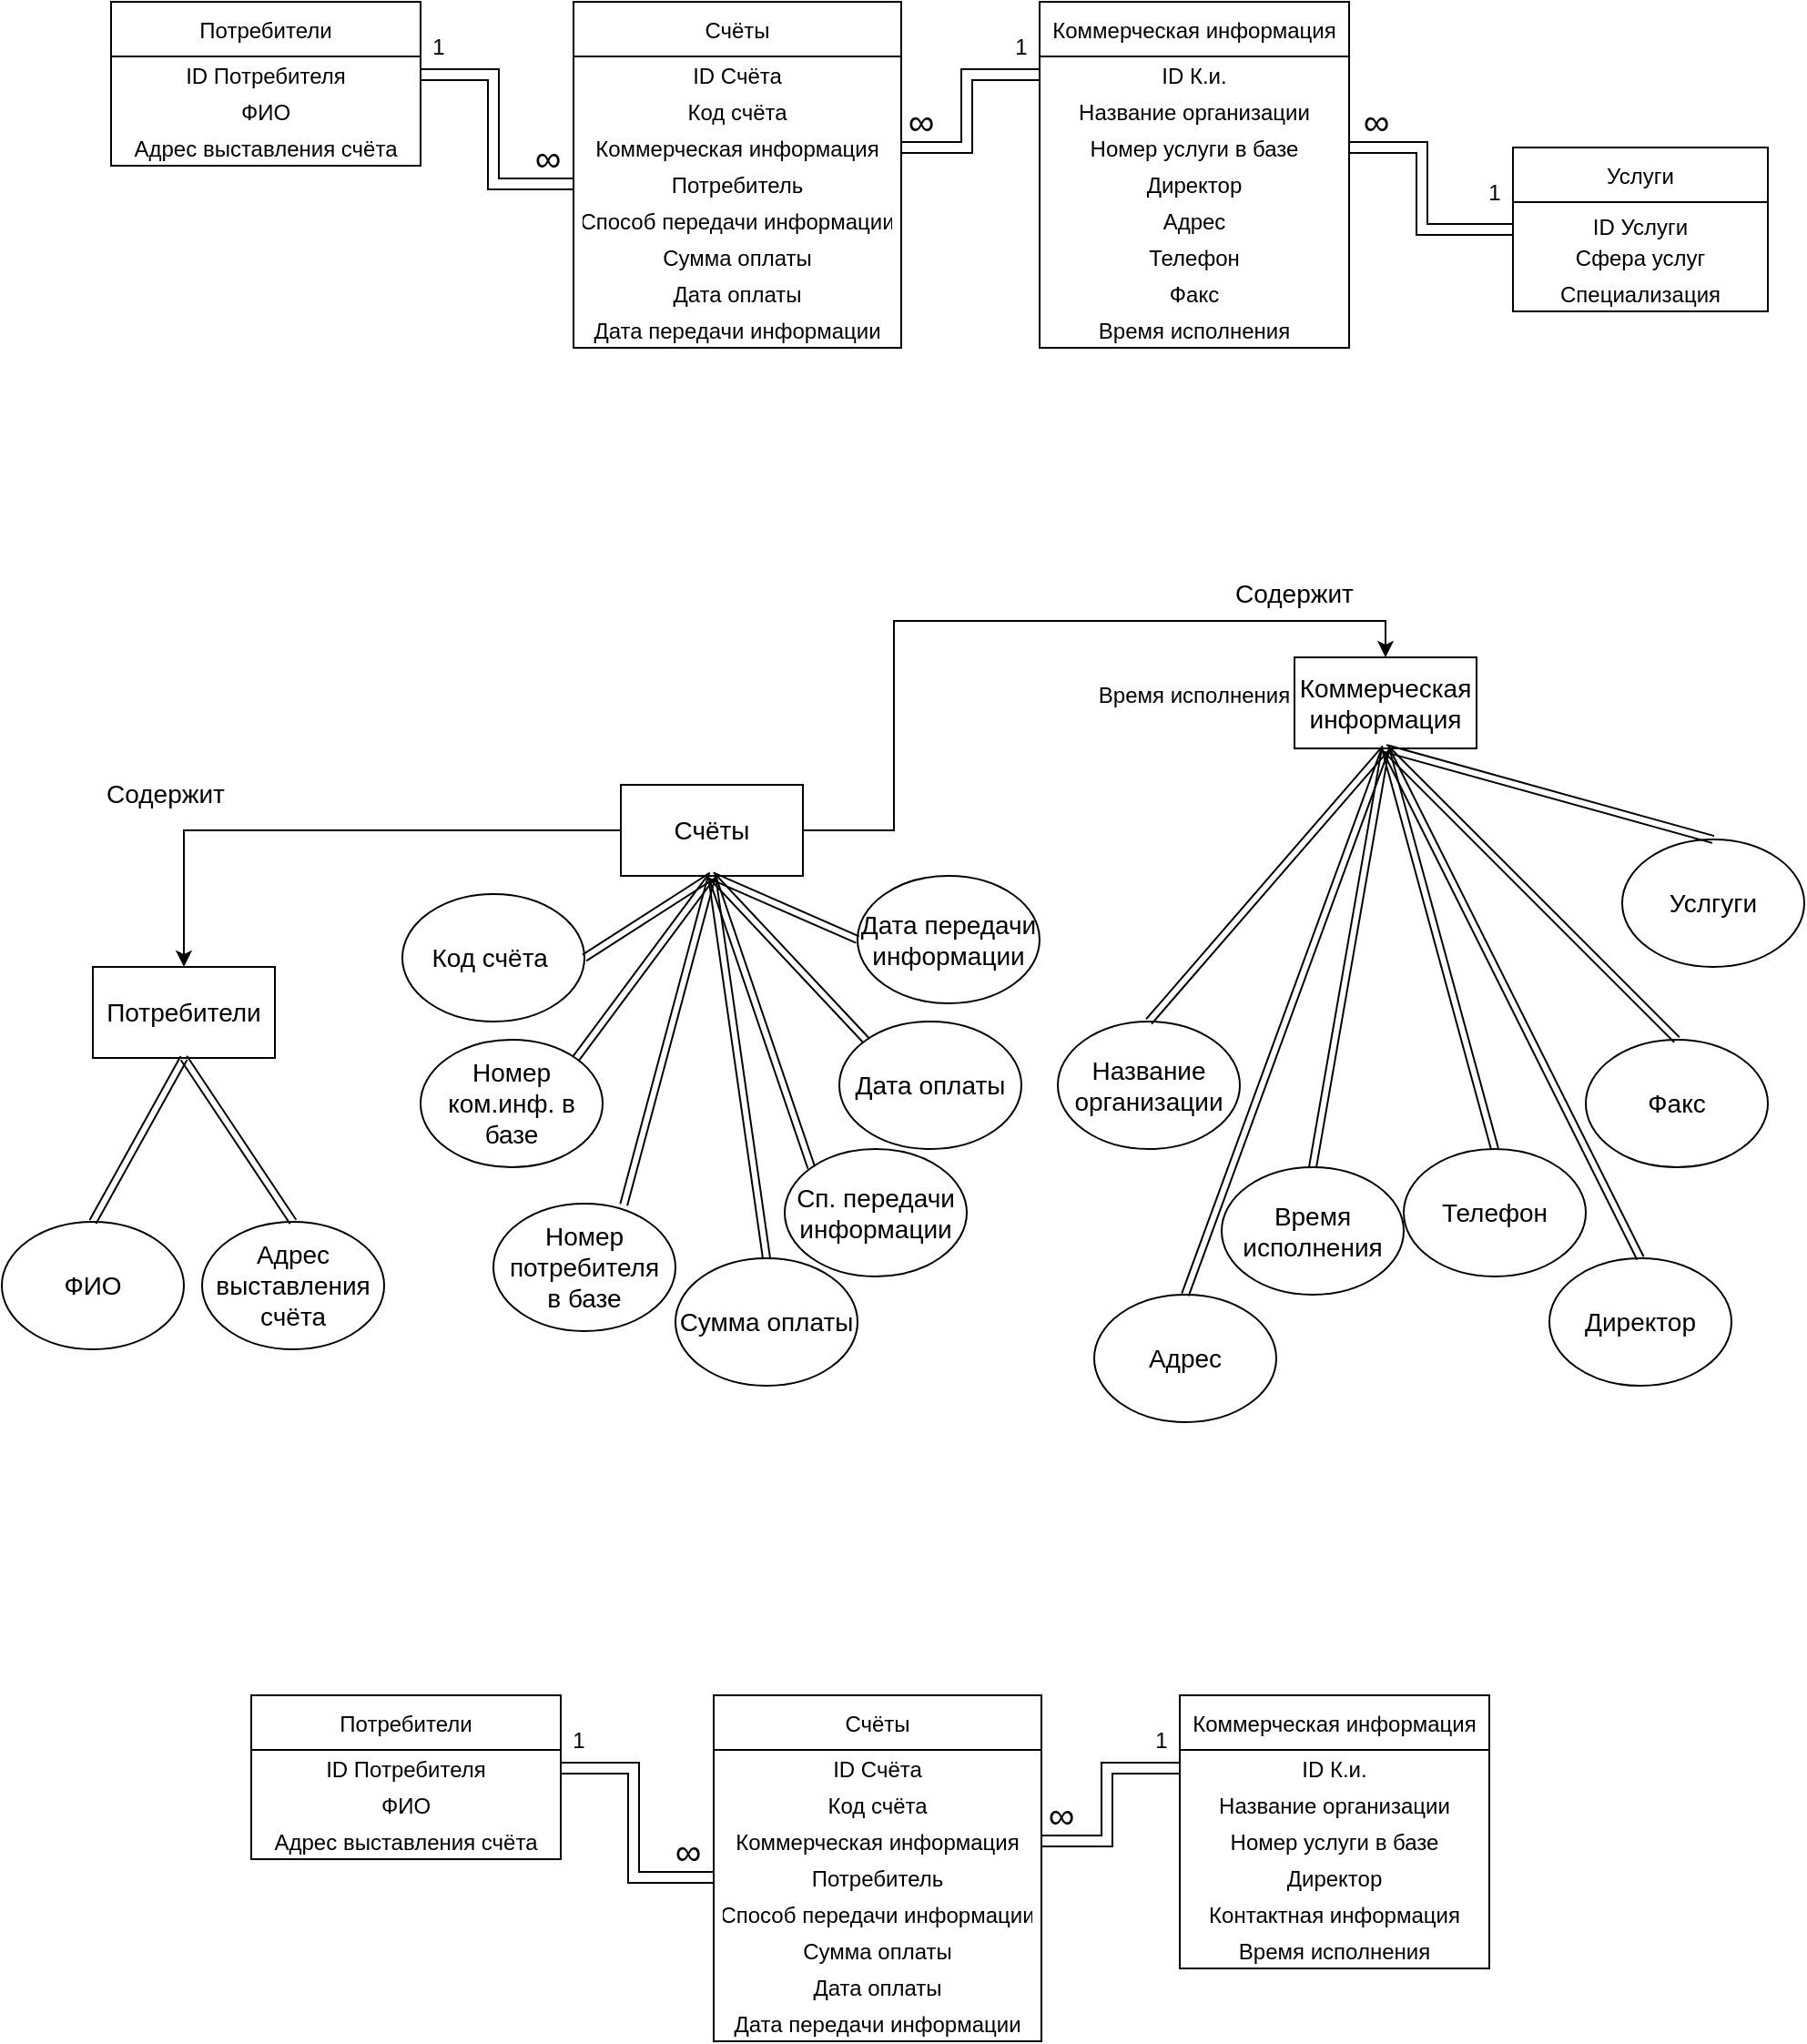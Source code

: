 <mxfile version="20.4.0" type="github">
  <diagram id="C5RBs43oDa-KdzZeNtuy" name="Page-1">
    <mxGraphModel dx="1038" dy="547" grid="1" gridSize="10" guides="1" tooltips="1" connect="1" arrows="1" fold="1" page="1" pageScale="1" pageWidth="827" pageHeight="1169" math="0" shadow="0">
      <root>
        <mxCell id="WIyWlLk6GJQsqaUBKTNV-0" />
        <mxCell id="WIyWlLk6GJQsqaUBKTNV-1" parent="WIyWlLk6GJQsqaUBKTNV-0" />
        <mxCell id="52mGH2SoyYLPjj_Q31SJ-31" value="Счёты" style="swimlane;fontStyle=0;childLayout=stackLayout;horizontal=1;startSize=30;horizontalStack=0;resizeParent=1;resizeParentMax=0;resizeLast=0;collapsible=1;marginBottom=0;fillStyle=dots;fillColor=none;" parent="WIyWlLk6GJQsqaUBKTNV-1" vertex="1">
          <mxGeometry x="324" y="120" width="180" height="190" as="geometry" />
        </mxCell>
        <mxCell id="52mGH2SoyYLPjj_Q31SJ-32" value="ID Счёта" style="text;strokeColor=none;fillColor=none;align=center;verticalAlign=middle;spacingLeft=4;spacingRight=4;overflow=hidden;points=[[0,0.5],[1,0.5]];portConstraint=eastwest;rotatable=0;fillStyle=dots;" parent="52mGH2SoyYLPjj_Q31SJ-31" vertex="1">
          <mxGeometry y="30" width="180" height="20" as="geometry" />
        </mxCell>
        <mxCell id="52mGH2SoyYLPjj_Q31SJ-33" value="Код счёта" style="text;strokeColor=none;fillColor=none;align=center;verticalAlign=middle;spacingLeft=4;spacingRight=4;overflow=hidden;points=[[0,0.5],[1,0.5]];portConstraint=eastwest;rotatable=0;fillStyle=dots;" parent="52mGH2SoyYLPjj_Q31SJ-31" vertex="1">
          <mxGeometry y="50" width="180" height="20" as="geometry" />
        </mxCell>
        <mxCell id="52mGH2SoyYLPjj_Q31SJ-35" value="Коммерческая информация" style="text;strokeColor=none;fillColor=none;align=center;verticalAlign=middle;spacingLeft=4;spacingRight=4;overflow=hidden;points=[[0,0.5],[1,0.5]];portConstraint=eastwest;rotatable=0;fillStyle=dots;" parent="52mGH2SoyYLPjj_Q31SJ-31" vertex="1">
          <mxGeometry y="70" width="180" height="20" as="geometry" />
        </mxCell>
        <mxCell id="52mGH2SoyYLPjj_Q31SJ-36" value="Потребитель" style="text;strokeColor=none;fillColor=none;align=center;verticalAlign=middle;spacingLeft=4;spacingRight=4;overflow=hidden;points=[[0,0.5],[1,0.5]];portConstraint=eastwest;rotatable=0;fillStyle=dots;" parent="52mGH2SoyYLPjj_Q31SJ-31" vertex="1">
          <mxGeometry y="90" width="180" height="20" as="geometry" />
        </mxCell>
        <mxCell id="52mGH2SoyYLPjj_Q31SJ-34" value="Способ передачи информации" style="text;strokeColor=none;fillColor=none;align=center;verticalAlign=middle;spacingLeft=4;spacingRight=4;overflow=hidden;points=[[0,0.5],[1,0.5]];portConstraint=eastwest;rotatable=0;fillStyle=dots;" parent="52mGH2SoyYLPjj_Q31SJ-31" vertex="1">
          <mxGeometry y="110" width="180" height="20" as="geometry" />
        </mxCell>
        <mxCell id="52mGH2SoyYLPjj_Q31SJ-38" value="Сумма оплаты" style="text;strokeColor=none;fillColor=none;align=center;verticalAlign=middle;spacingLeft=4;spacingRight=4;overflow=hidden;points=[[0,0.5],[1,0.5]];portConstraint=eastwest;rotatable=0;fillStyle=dots;" parent="52mGH2SoyYLPjj_Q31SJ-31" vertex="1">
          <mxGeometry y="130" width="180" height="20" as="geometry" />
        </mxCell>
        <mxCell id="52mGH2SoyYLPjj_Q31SJ-39" value="Дата оплаты" style="text;strokeColor=none;fillColor=none;align=center;verticalAlign=middle;spacingLeft=4;spacingRight=4;overflow=hidden;points=[[0,0.5],[1,0.5]];portConstraint=eastwest;rotatable=0;fillStyle=dots;" parent="52mGH2SoyYLPjj_Q31SJ-31" vertex="1">
          <mxGeometry y="150" width="180" height="20" as="geometry" />
        </mxCell>
        <mxCell id="52mGH2SoyYLPjj_Q31SJ-37" value="Дата передачи информации" style="text;strokeColor=none;fillColor=none;align=center;verticalAlign=middle;spacingLeft=4;spacingRight=4;overflow=hidden;points=[[0,0.5],[1,0.5]];portConstraint=eastwest;rotatable=0;fillStyle=dots;" parent="52mGH2SoyYLPjj_Q31SJ-31" vertex="1">
          <mxGeometry y="170" width="180" height="20" as="geometry" />
        </mxCell>
        <mxCell id="52mGH2SoyYLPjj_Q31SJ-40" value="Коммерческая информация" style="swimlane;fontStyle=0;childLayout=stackLayout;horizontal=1;startSize=30;horizontalStack=0;resizeParent=1;resizeParentMax=0;resizeLast=0;collapsible=1;marginBottom=0;fillStyle=dots;fillColor=none;" parent="WIyWlLk6GJQsqaUBKTNV-1" vertex="1">
          <mxGeometry x="580" y="120" width="170" height="190" as="geometry" />
        </mxCell>
        <mxCell id="52mGH2SoyYLPjj_Q31SJ-41" value="ID К.и." style="text;strokeColor=none;fillColor=none;align=center;verticalAlign=middle;spacingLeft=4;spacingRight=4;overflow=hidden;points=[[0,0.5],[1,0.5]];portConstraint=eastwest;rotatable=0;fillStyle=dots;" parent="52mGH2SoyYLPjj_Q31SJ-40" vertex="1">
          <mxGeometry y="30" width="170" height="20" as="geometry" />
        </mxCell>
        <mxCell id="52mGH2SoyYLPjj_Q31SJ-42" value="Название организации" style="text;strokeColor=none;fillColor=none;align=center;verticalAlign=middle;spacingLeft=4;spacingRight=4;overflow=hidden;points=[[0,0.5],[1,0.5]];portConstraint=eastwest;rotatable=0;fillStyle=dots;" parent="52mGH2SoyYLPjj_Q31SJ-40" vertex="1">
          <mxGeometry y="50" width="170" height="20" as="geometry" />
        </mxCell>
        <mxCell id="52mGH2SoyYLPjj_Q31SJ-46" value="Номер услуги в базе" style="text;strokeColor=none;fillColor=none;align=center;verticalAlign=middle;spacingLeft=4;spacingRight=4;overflow=hidden;points=[[0,0.5],[1,0.5]];portConstraint=eastwest;rotatable=0;fillStyle=dots;" parent="52mGH2SoyYLPjj_Q31SJ-40" vertex="1">
          <mxGeometry y="70" width="170" height="20" as="geometry" />
        </mxCell>
        <mxCell id="52mGH2SoyYLPjj_Q31SJ-44" value="Директор" style="text;strokeColor=none;fillColor=none;align=center;verticalAlign=middle;spacingLeft=4;spacingRight=4;overflow=hidden;points=[[0,0.5],[1,0.5]];portConstraint=eastwest;rotatable=0;fillStyle=dots;" parent="52mGH2SoyYLPjj_Q31SJ-40" vertex="1">
          <mxGeometry y="90" width="170" height="20" as="geometry" />
        </mxCell>
        <mxCell id="52mGH2SoyYLPjj_Q31SJ-43" value="Адрес" style="text;strokeColor=none;fillColor=none;align=center;verticalAlign=middle;spacingLeft=4;spacingRight=4;overflow=hidden;points=[[0,0.5],[1,0.5]];portConstraint=eastwest;rotatable=0;fillStyle=dots;" parent="52mGH2SoyYLPjj_Q31SJ-40" vertex="1">
          <mxGeometry y="110" width="170" height="20" as="geometry" />
        </mxCell>
        <mxCell id="52mGH2SoyYLPjj_Q31SJ-45" value="Телефон" style="text;strokeColor=none;fillColor=none;align=center;verticalAlign=middle;spacingLeft=4;spacingRight=4;overflow=hidden;points=[[0,0.5],[1,0.5]];portConstraint=eastwest;rotatable=0;fillStyle=dots;" parent="52mGH2SoyYLPjj_Q31SJ-40" vertex="1">
          <mxGeometry y="130" width="170" height="20" as="geometry" />
        </mxCell>
        <mxCell id="52mGH2SoyYLPjj_Q31SJ-47" value="Факс" style="text;strokeColor=none;fillColor=none;align=center;verticalAlign=middle;spacingLeft=4;spacingRight=4;overflow=hidden;points=[[0,0.5],[1,0.5]];portConstraint=eastwest;rotatable=0;fillStyle=dots;" parent="52mGH2SoyYLPjj_Q31SJ-40" vertex="1">
          <mxGeometry y="150" width="170" height="20" as="geometry" />
        </mxCell>
        <mxCell id="52mGH2SoyYLPjj_Q31SJ-48" value="Время исполнения" style="text;strokeColor=none;fillColor=none;align=center;verticalAlign=middle;spacingLeft=4;spacingRight=4;overflow=hidden;points=[[0,0.5],[1,0.5]];portConstraint=eastwest;rotatable=0;fillStyle=dots;" parent="52mGH2SoyYLPjj_Q31SJ-40" vertex="1">
          <mxGeometry y="170" width="170" height="20" as="geometry" />
        </mxCell>
        <mxCell id="52mGH2SoyYLPjj_Q31SJ-49" value="Потребители" style="swimlane;fontStyle=0;childLayout=stackLayout;horizontal=1;startSize=30;horizontalStack=0;resizeParent=1;resizeParentMax=0;resizeLast=0;collapsible=1;marginBottom=0;fillStyle=dots;fillColor=none;" parent="WIyWlLk6GJQsqaUBKTNV-1" vertex="1">
          <mxGeometry x="70" y="120" width="170" height="90" as="geometry" />
        </mxCell>
        <mxCell id="52mGH2SoyYLPjj_Q31SJ-50" value="ID Потребителя" style="text;strokeColor=none;fillColor=none;align=center;verticalAlign=middle;spacingLeft=4;spacingRight=4;overflow=hidden;points=[[0,0.5],[1,0.5]];portConstraint=eastwest;rotatable=0;fillStyle=dots;" parent="52mGH2SoyYLPjj_Q31SJ-49" vertex="1">
          <mxGeometry y="30" width="170" height="20" as="geometry" />
        </mxCell>
        <mxCell id="52mGH2SoyYLPjj_Q31SJ-51" value="ФИО" style="text;strokeColor=none;fillColor=none;align=center;verticalAlign=middle;spacingLeft=4;spacingRight=4;overflow=hidden;points=[[0,0.5],[1,0.5]];portConstraint=eastwest;rotatable=0;fillStyle=dots;" parent="52mGH2SoyYLPjj_Q31SJ-49" vertex="1">
          <mxGeometry y="50" width="170" height="20" as="geometry" />
        </mxCell>
        <mxCell id="52mGH2SoyYLPjj_Q31SJ-52" value="Адрес выставления счёта" style="text;strokeColor=none;fillColor=none;align=center;verticalAlign=middle;spacingLeft=4;spacingRight=4;overflow=hidden;points=[[0,0.5],[1,0.5]];portConstraint=eastwest;rotatable=0;fillStyle=dots;" parent="52mGH2SoyYLPjj_Q31SJ-49" vertex="1">
          <mxGeometry y="70" width="170" height="20" as="geometry" />
        </mxCell>
        <mxCell id="52mGH2SoyYLPjj_Q31SJ-59" value="" style="shape=link;html=1;rounded=0;exitX=1;exitY=0.5;exitDx=0;exitDy=0;entryX=0;entryY=0.5;entryDx=0;entryDy=0;width=-6;" parent="WIyWlLk6GJQsqaUBKTNV-1" source="52mGH2SoyYLPjj_Q31SJ-35" target="52mGH2SoyYLPjj_Q31SJ-41" edge="1">
          <mxGeometry width="100" relative="1" as="geometry">
            <mxPoint x="430" y="270" as="sourcePoint" />
            <mxPoint x="530" y="270" as="targetPoint" />
            <Array as="points">
              <mxPoint x="540" y="200" />
              <mxPoint x="540" y="160" />
            </Array>
          </mxGeometry>
        </mxCell>
        <mxCell id="52mGH2SoyYLPjj_Q31SJ-64" value="" style="shape=link;html=1;rounded=0;exitX=0;exitY=0.5;exitDx=0;exitDy=0;entryX=1;entryY=0.5;entryDx=0;entryDy=0;width=-6;strokeColor=#000000;" parent="WIyWlLk6GJQsqaUBKTNV-1" source="52mGH2SoyYLPjj_Q31SJ-36" target="52mGH2SoyYLPjj_Q31SJ-50" edge="1">
          <mxGeometry width="100" relative="1" as="geometry">
            <mxPoint x="514" y="210" as="sourcePoint" />
            <mxPoint x="590" y="170" as="targetPoint" />
            <Array as="points">
              <mxPoint x="280" y="220" />
              <mxPoint x="280" y="160" />
            </Array>
          </mxGeometry>
        </mxCell>
        <mxCell id="52mGH2SoyYLPjj_Q31SJ-68" value="1" style="text;html=1;strokeColor=none;fillColor=none;align=center;verticalAlign=middle;whiteSpace=wrap;rounded=0;fillStyle=auto;" parent="WIyWlLk6GJQsqaUBKTNV-1" vertex="1">
          <mxGeometry x="230" y="130" width="40" height="30" as="geometry" />
        </mxCell>
        <mxCell id="52mGH2SoyYLPjj_Q31SJ-69" value="1" style="text;html=1;strokeColor=none;fillColor=none;align=center;verticalAlign=middle;whiteSpace=wrap;rounded=0;fillStyle=auto;" parent="WIyWlLk6GJQsqaUBKTNV-1" vertex="1">
          <mxGeometry x="550" y="130" width="40" height="30" as="geometry" />
        </mxCell>
        <mxCell id="52mGH2SoyYLPjj_Q31SJ-70" value="&lt;span style=&quot;font-size: 20px;&quot;&gt;∞&lt;/span&gt;" style="text;html=1;strokeColor=none;fillColor=none;align=center;verticalAlign=middle;whiteSpace=wrap;rounded=0;fillStyle=auto;" parent="WIyWlLk6GJQsqaUBKTNV-1" vertex="1">
          <mxGeometry x="290" y="190" width="40" height="30" as="geometry" />
        </mxCell>
        <mxCell id="52mGH2SoyYLPjj_Q31SJ-73" value="&lt;span style=&quot;font-size: 20px;&quot;&gt;∞&lt;/span&gt;" style="text;html=1;strokeColor=none;fillColor=none;align=center;verticalAlign=middle;whiteSpace=wrap;rounded=0;fillStyle=auto;" parent="WIyWlLk6GJQsqaUBKTNV-1" vertex="1">
          <mxGeometry x="500" y="170" width="30" height="30" as="geometry" />
        </mxCell>
        <mxCell id="52mGH2SoyYLPjj_Q31SJ-88" style="edgeStyle=orthogonalEdgeStyle;rounded=0;orthogonalLoop=1;jettySize=auto;html=1;exitX=0;exitY=0.5;exitDx=0;exitDy=0;entryX=0.5;entryY=0;entryDx=0;entryDy=0;strokeColor=#000000;fontSize=14;" parent="WIyWlLk6GJQsqaUBKTNV-1" source="52mGH2SoyYLPjj_Q31SJ-85" target="52mGH2SoyYLPjj_Q31SJ-86" edge="1">
          <mxGeometry relative="1" as="geometry" />
        </mxCell>
        <mxCell id="52mGH2SoyYLPjj_Q31SJ-89" style="edgeStyle=orthogonalEdgeStyle;rounded=0;orthogonalLoop=1;jettySize=auto;html=1;exitX=1;exitY=0.5;exitDx=0;exitDy=0;entryX=0.5;entryY=0;entryDx=0;entryDy=0;strokeColor=#000000;fontSize=14;" parent="WIyWlLk6GJQsqaUBKTNV-1" source="52mGH2SoyYLPjj_Q31SJ-85" target="52mGH2SoyYLPjj_Q31SJ-87" edge="1">
          <mxGeometry relative="1" as="geometry">
            <Array as="points">
              <mxPoint x="500" y="575" />
              <mxPoint x="500" y="460" />
              <mxPoint x="770" y="460" />
            </Array>
          </mxGeometry>
        </mxCell>
        <mxCell id="52mGH2SoyYLPjj_Q31SJ-85" value="&lt;font style=&quot;font-size: 14px;&quot;&gt;Счёты&lt;/font&gt;" style="rounded=0;whiteSpace=wrap;html=1;fillStyle=auto;" parent="WIyWlLk6GJQsqaUBKTNV-1" vertex="1">
          <mxGeometry x="350" y="550" width="100" height="50" as="geometry" />
        </mxCell>
        <mxCell id="52mGH2SoyYLPjj_Q31SJ-86" value="&lt;font style=&quot;font-size: 14px;&quot;&gt;Потребители&lt;/font&gt;" style="rounded=0;whiteSpace=wrap;html=1;fillStyle=auto;" parent="WIyWlLk6GJQsqaUBKTNV-1" vertex="1">
          <mxGeometry x="60" y="650" width="100" height="50" as="geometry" />
        </mxCell>
        <mxCell id="52mGH2SoyYLPjj_Q31SJ-87" value="&lt;span style=&quot;font-size: 14px;&quot;&gt;Коммерческая информация&lt;/span&gt;" style="rounded=0;whiteSpace=wrap;html=1;fillStyle=auto;" parent="WIyWlLk6GJQsqaUBKTNV-1" vertex="1">
          <mxGeometry x="720" y="480" width="100" height="50" as="geometry" />
        </mxCell>
        <mxCell id="52mGH2SoyYLPjj_Q31SJ-90" value="Содержит" style="text;html=1;strokeColor=none;fillColor=none;align=center;verticalAlign=middle;whiteSpace=wrap;rounded=0;fillStyle=auto;fontSize=14;" parent="WIyWlLk6GJQsqaUBKTNV-1" vertex="1">
          <mxGeometry x="70" y="540" width="60" height="30" as="geometry" />
        </mxCell>
        <mxCell id="52mGH2SoyYLPjj_Q31SJ-91" value="Содержит" style="text;html=1;strokeColor=none;fillColor=none;align=center;verticalAlign=middle;whiteSpace=wrap;rounded=0;fillStyle=auto;fontSize=14;" parent="WIyWlLk6GJQsqaUBKTNV-1" vertex="1">
          <mxGeometry x="690" y="430" width="60" height="30" as="geometry" />
        </mxCell>
        <mxCell id="52mGH2SoyYLPjj_Q31SJ-93" value="Код счёта&amp;nbsp;" style="ellipse;whiteSpace=wrap;html=1;fillStyle=auto;fontSize=14;" parent="WIyWlLk6GJQsqaUBKTNV-1" vertex="1">
          <mxGeometry x="230" y="610" width="100" height="70" as="geometry" />
        </mxCell>
        <mxCell id="52mGH2SoyYLPjj_Q31SJ-94" value="Номер ком.инф. в базе" style="ellipse;whiteSpace=wrap;html=1;fillStyle=auto;fontSize=14;" parent="WIyWlLk6GJQsqaUBKTNV-1" vertex="1">
          <mxGeometry x="240" y="690" width="100" height="70" as="geometry" />
        </mxCell>
        <mxCell id="52mGH2SoyYLPjj_Q31SJ-95" value="Номер потребителя&lt;br&gt;в базе" style="ellipse;whiteSpace=wrap;html=1;fillStyle=auto;fontSize=14;" parent="WIyWlLk6GJQsqaUBKTNV-1" vertex="1">
          <mxGeometry x="280" y="780" width="100" height="70" as="geometry" />
        </mxCell>
        <mxCell id="52mGH2SoyYLPjj_Q31SJ-96" value="Сп. передачи информации" style="ellipse;whiteSpace=wrap;html=1;fillStyle=auto;fontSize=14;" parent="WIyWlLk6GJQsqaUBKTNV-1" vertex="1">
          <mxGeometry x="440" y="750" width="100" height="70" as="geometry" />
        </mxCell>
        <mxCell id="52mGH2SoyYLPjj_Q31SJ-97" value="Сумма оплаты" style="ellipse;whiteSpace=wrap;html=1;fillStyle=auto;fontSize=14;" parent="WIyWlLk6GJQsqaUBKTNV-1" vertex="1">
          <mxGeometry x="380" y="810" width="100" height="70" as="geometry" />
        </mxCell>
        <mxCell id="52mGH2SoyYLPjj_Q31SJ-98" value="Дата оплаты" style="ellipse;whiteSpace=wrap;html=1;fillStyle=auto;fontSize=14;" parent="WIyWlLk6GJQsqaUBKTNV-1" vertex="1">
          <mxGeometry x="470" y="680" width="100" height="70" as="geometry" />
        </mxCell>
        <mxCell id="52mGH2SoyYLPjj_Q31SJ-99" value="Дата передачи информации" style="ellipse;whiteSpace=wrap;html=1;fillStyle=auto;fontSize=14;" parent="WIyWlLk6GJQsqaUBKTNV-1" vertex="1">
          <mxGeometry x="480" y="600" width="100" height="70" as="geometry" />
        </mxCell>
        <mxCell id="52mGH2SoyYLPjj_Q31SJ-102" value="" style="shape=link;html=1;rounded=0;strokeColor=#000000;fontSize=14;exitX=1;exitY=0.5;exitDx=0;exitDy=0;entryX=0.5;entryY=1;entryDx=0;entryDy=0;" parent="WIyWlLk6GJQsqaUBKTNV-1" source="52mGH2SoyYLPjj_Q31SJ-93" target="52mGH2SoyYLPjj_Q31SJ-85" edge="1">
          <mxGeometry width="100" relative="1" as="geometry">
            <mxPoint x="334" y="645" as="sourcePoint" />
            <mxPoint x="410" y="610" as="targetPoint" />
          </mxGeometry>
        </mxCell>
        <mxCell id="52mGH2SoyYLPjj_Q31SJ-103" value="" style="shape=link;html=1;rounded=0;strokeColor=#000000;fontSize=14;exitX=1;exitY=0;exitDx=0;exitDy=0;entryX=0.5;entryY=1;entryDx=0;entryDy=0;" parent="WIyWlLk6GJQsqaUBKTNV-1" source="52mGH2SoyYLPjj_Q31SJ-94" target="52mGH2SoyYLPjj_Q31SJ-85" edge="1">
          <mxGeometry width="100" relative="1" as="geometry">
            <mxPoint x="344" y="655" as="sourcePoint" />
            <mxPoint x="420" y="620" as="targetPoint" />
          </mxGeometry>
        </mxCell>
        <mxCell id="52mGH2SoyYLPjj_Q31SJ-104" value="" style="shape=link;html=1;rounded=0;strokeColor=#000000;fontSize=14;exitX=0.716;exitY=0.009;exitDx=0;exitDy=0;exitPerimeter=0;" parent="WIyWlLk6GJQsqaUBKTNV-1" source="52mGH2SoyYLPjj_Q31SJ-95" edge="1">
          <mxGeometry width="100" relative="1" as="geometry">
            <mxPoint x="354" y="665" as="sourcePoint" />
            <mxPoint x="400" y="600" as="targetPoint" />
          </mxGeometry>
        </mxCell>
        <mxCell id="52mGH2SoyYLPjj_Q31SJ-105" value="" style="shape=link;html=1;rounded=0;strokeColor=#000000;fontSize=14;exitX=0.5;exitY=0;exitDx=0;exitDy=0;entryX=0.5;entryY=1;entryDx=0;entryDy=0;" parent="WIyWlLk6GJQsqaUBKTNV-1" source="52mGH2SoyYLPjj_Q31SJ-97" target="52mGH2SoyYLPjj_Q31SJ-85" edge="1">
          <mxGeometry width="100" relative="1" as="geometry">
            <mxPoint x="364" y="675" as="sourcePoint" />
            <mxPoint x="440" y="640" as="targetPoint" />
          </mxGeometry>
        </mxCell>
        <mxCell id="52mGH2SoyYLPjj_Q31SJ-106" value="" style="shape=link;html=1;rounded=0;strokeColor=#000000;fontSize=14;exitX=0;exitY=0;exitDx=0;exitDy=0;entryX=0.5;entryY=1;entryDx=0;entryDy=0;" parent="WIyWlLk6GJQsqaUBKTNV-1" source="52mGH2SoyYLPjj_Q31SJ-96" target="52mGH2SoyYLPjj_Q31SJ-85" edge="1">
          <mxGeometry width="100" relative="1" as="geometry">
            <mxPoint x="374" y="685" as="sourcePoint" />
            <mxPoint x="450" y="650" as="targetPoint" />
          </mxGeometry>
        </mxCell>
        <mxCell id="52mGH2SoyYLPjj_Q31SJ-108" value="" style="shape=link;html=1;rounded=0;strokeColor=#000000;fontSize=14;exitX=0;exitY=0;exitDx=0;exitDy=0;entryX=0.5;entryY=1;entryDx=0;entryDy=0;" parent="WIyWlLk6GJQsqaUBKTNV-1" target="52mGH2SoyYLPjj_Q31SJ-85" edge="1">
          <mxGeometry width="100" relative="1" as="geometry">
            <mxPoint x="484.645" y="690.251" as="sourcePoint" />
            <mxPoint x="410" y="610" as="targetPoint" />
          </mxGeometry>
        </mxCell>
        <mxCell id="52mGH2SoyYLPjj_Q31SJ-109" value="" style="shape=link;html=1;rounded=0;strokeColor=#000000;fontSize=14;exitX=0;exitY=0.5;exitDx=0;exitDy=0;entryX=0.5;entryY=1;entryDx=0;entryDy=0;" parent="WIyWlLk6GJQsqaUBKTNV-1" source="52mGH2SoyYLPjj_Q31SJ-99" target="52mGH2SoyYLPjj_Q31SJ-85" edge="1">
          <mxGeometry width="100" relative="1" as="geometry">
            <mxPoint x="494.645" y="700.251" as="sourcePoint" />
            <mxPoint x="420" y="620" as="targetPoint" />
          </mxGeometry>
        </mxCell>
        <mxCell id="52mGH2SoyYLPjj_Q31SJ-110" value="ФИО" style="ellipse;whiteSpace=wrap;html=1;fillStyle=auto;fontSize=14;" parent="WIyWlLk6GJQsqaUBKTNV-1" vertex="1">
          <mxGeometry x="10" y="790" width="100" height="70" as="geometry" />
        </mxCell>
        <mxCell id="52mGH2SoyYLPjj_Q31SJ-111" value="Адрес выставления счёта" style="ellipse;whiteSpace=wrap;html=1;fillStyle=auto;fontSize=14;" parent="WIyWlLk6GJQsqaUBKTNV-1" vertex="1">
          <mxGeometry x="120" y="790" width="100" height="70" as="geometry" />
        </mxCell>
        <mxCell id="52mGH2SoyYLPjj_Q31SJ-112" value="" style="shape=link;html=1;rounded=0;strokeColor=#000000;fontSize=14;exitX=0.5;exitY=0;exitDx=0;exitDy=0;entryX=0.5;entryY=1;entryDx=0;entryDy=0;" parent="WIyWlLk6GJQsqaUBKTNV-1" source="52mGH2SoyYLPjj_Q31SJ-110" target="52mGH2SoyYLPjj_Q31SJ-86" edge="1">
          <mxGeometry width="100" relative="1" as="geometry">
            <mxPoint x="360" y="900" as="sourcePoint" />
            <mxPoint x="460" y="900" as="targetPoint" />
          </mxGeometry>
        </mxCell>
        <mxCell id="52mGH2SoyYLPjj_Q31SJ-114" value="" style="shape=link;html=1;rounded=0;strokeColor=#000000;fontSize=14;exitX=0.5;exitY=0;exitDx=0;exitDy=0;entryX=0.5;entryY=1;entryDx=0;entryDy=0;" parent="WIyWlLk6GJQsqaUBKTNV-1" source="52mGH2SoyYLPjj_Q31SJ-111" target="52mGH2SoyYLPjj_Q31SJ-86" edge="1">
          <mxGeometry width="100" relative="1" as="geometry">
            <mxPoint x="40" y="840.0" as="sourcePoint" />
            <mxPoint x="120" y="810.0" as="targetPoint" />
          </mxGeometry>
        </mxCell>
        <mxCell id="52mGH2SoyYLPjj_Q31SJ-115" value="Услгуги" style="ellipse;whiteSpace=wrap;html=1;fillStyle=auto;fontSize=14;" parent="WIyWlLk6GJQsqaUBKTNV-1" vertex="1">
          <mxGeometry x="900" y="580" width="100" height="70" as="geometry" />
        </mxCell>
        <mxCell id="52mGH2SoyYLPjj_Q31SJ-116" value="Название организации" style="ellipse;whiteSpace=wrap;html=1;fillStyle=auto;fontSize=14;" parent="WIyWlLk6GJQsqaUBKTNV-1" vertex="1">
          <mxGeometry x="590" y="680" width="100" height="70" as="geometry" />
        </mxCell>
        <mxCell id="52mGH2SoyYLPjj_Q31SJ-117" value="Директор" style="ellipse;whiteSpace=wrap;html=1;fillStyle=auto;fontSize=14;" parent="WIyWlLk6GJQsqaUBKTNV-1" vertex="1">
          <mxGeometry x="860" y="810" width="100" height="70" as="geometry" />
        </mxCell>
        <mxCell id="52mGH2SoyYLPjj_Q31SJ-118" value="Адрес" style="ellipse;whiteSpace=wrap;html=1;fillStyle=auto;fontSize=14;" parent="WIyWlLk6GJQsqaUBKTNV-1" vertex="1">
          <mxGeometry x="610" y="830" width="100" height="70" as="geometry" />
        </mxCell>
        <mxCell id="52mGH2SoyYLPjj_Q31SJ-119" value="Телефон" style="ellipse;whiteSpace=wrap;html=1;fillStyle=auto;fontSize=14;" parent="WIyWlLk6GJQsqaUBKTNV-1" vertex="1">
          <mxGeometry x="780" y="750" width="100" height="70" as="geometry" />
        </mxCell>
        <mxCell id="52mGH2SoyYLPjj_Q31SJ-120" value="Факс" style="ellipse;whiteSpace=wrap;html=1;fillStyle=auto;fontSize=14;" parent="WIyWlLk6GJQsqaUBKTNV-1" vertex="1">
          <mxGeometry x="880" y="690" width="100" height="70" as="geometry" />
        </mxCell>
        <mxCell id="52mGH2SoyYLPjj_Q31SJ-121" value="Время исполнения" style="ellipse;whiteSpace=wrap;html=1;fillStyle=auto;fontSize=14;" parent="WIyWlLk6GJQsqaUBKTNV-1" vertex="1">
          <mxGeometry x="680" y="760" width="100" height="70" as="geometry" />
        </mxCell>
        <mxCell id="52mGH2SoyYLPjj_Q31SJ-122" value="" style="shape=link;html=1;rounded=0;strokeColor=#000000;fontSize=14;entryX=0.5;entryY=1;entryDx=0;entryDy=0;exitX=0.5;exitY=0;exitDx=0;exitDy=0;" parent="WIyWlLk6GJQsqaUBKTNV-1" source="52mGH2SoyYLPjj_Q31SJ-116" target="52mGH2SoyYLPjj_Q31SJ-87" edge="1">
          <mxGeometry width="100" relative="1" as="geometry">
            <mxPoint x="360" y="740" as="sourcePoint" />
            <mxPoint x="460" y="740" as="targetPoint" />
          </mxGeometry>
        </mxCell>
        <mxCell id="52mGH2SoyYLPjj_Q31SJ-123" value="" style="shape=link;html=1;rounded=0;strokeColor=#000000;fontSize=14;exitX=0.5;exitY=0;exitDx=0;exitDy=0;entryX=0.5;entryY=1;entryDx=0;entryDy=0;" parent="WIyWlLk6GJQsqaUBKTNV-1" source="52mGH2SoyYLPjj_Q31SJ-118" target="52mGH2SoyYLPjj_Q31SJ-87" edge="1">
          <mxGeometry width="100" relative="1" as="geometry">
            <mxPoint x="790" y="820" as="sourcePoint" />
            <mxPoint x="770" y="610" as="targetPoint" />
          </mxGeometry>
        </mxCell>
        <mxCell id="52mGH2SoyYLPjj_Q31SJ-126" value="" style="shape=link;html=1;rounded=0;strokeColor=#000000;fontSize=14;exitX=0.5;exitY=0;exitDx=0;exitDy=0;entryX=0.5;entryY=1;entryDx=0;entryDy=0;" parent="WIyWlLk6GJQsqaUBKTNV-1" source="52mGH2SoyYLPjj_Q31SJ-119" target="52mGH2SoyYLPjj_Q31SJ-87" edge="1">
          <mxGeometry width="100" relative="1" as="geometry">
            <mxPoint x="700" y="930" as="sourcePoint" />
            <mxPoint x="810" y="560" as="targetPoint" />
          </mxGeometry>
        </mxCell>
        <mxCell id="52mGH2SoyYLPjj_Q31SJ-127" value="" style="shape=link;html=1;rounded=0;strokeColor=#000000;fontSize=14;entryX=0.5;entryY=1;entryDx=0;entryDy=0;exitX=0.5;exitY=0;exitDx=0;exitDy=0;" parent="WIyWlLk6GJQsqaUBKTNV-1" source="52mGH2SoyYLPjj_Q31SJ-117" target="52mGH2SoyYLPjj_Q31SJ-87" edge="1">
          <mxGeometry width="100" relative="1" as="geometry">
            <mxPoint x="700" y="800.0" as="sourcePoint" />
            <mxPoint x="800" y="550" as="targetPoint" />
          </mxGeometry>
        </mxCell>
        <mxCell id="52mGH2SoyYLPjj_Q31SJ-128" value="" style="shape=link;html=1;rounded=0;strokeColor=#000000;fontSize=14;entryX=0.5;entryY=1;entryDx=0;entryDy=0;exitX=0.5;exitY=0;exitDx=0;exitDy=0;" parent="WIyWlLk6GJQsqaUBKTNV-1" source="52mGH2SoyYLPjj_Q31SJ-115" target="52mGH2SoyYLPjj_Q31SJ-87" edge="1">
          <mxGeometry width="100" relative="1" as="geometry">
            <mxPoint x="710" y="810.0" as="sourcePoint" />
            <mxPoint x="810" y="560" as="targetPoint" />
          </mxGeometry>
        </mxCell>
        <mxCell id="52mGH2SoyYLPjj_Q31SJ-129" value="" style="shape=link;html=1;rounded=0;strokeColor=#000000;fontSize=14;entryX=0.5;entryY=1;entryDx=0;entryDy=0;exitX=0.5;exitY=0;exitDx=0;exitDy=0;" parent="WIyWlLk6GJQsqaUBKTNV-1" source="52mGH2SoyYLPjj_Q31SJ-120" target="52mGH2SoyYLPjj_Q31SJ-87" edge="1">
          <mxGeometry width="100" relative="1" as="geometry">
            <mxPoint x="720" y="820.0" as="sourcePoint" />
            <mxPoint x="820" y="570" as="targetPoint" />
          </mxGeometry>
        </mxCell>
        <mxCell id="52mGH2SoyYLPjj_Q31SJ-131" value="" style="shape=link;html=1;rounded=0;strokeColor=#000000;fontSize=14;entryX=0.5;entryY=1;entryDx=0;entryDy=0;exitX=0.5;exitY=0;exitDx=0;exitDy=0;" parent="WIyWlLk6GJQsqaUBKTNV-1" source="52mGH2SoyYLPjj_Q31SJ-121" edge="1">
          <mxGeometry width="100" relative="1" as="geometry">
            <mxPoint x="750" y="780.0" as="sourcePoint" />
            <mxPoint x="770" y="530" as="targetPoint" />
          </mxGeometry>
        </mxCell>
        <mxCell id="52mGH2SoyYLPjj_Q31SJ-132" value="Время исполнения" style="text;strokeColor=none;fillColor=none;align=center;verticalAlign=middle;spacingLeft=4;spacingRight=4;overflow=hidden;points=[[0,0.5],[1,0.5]];portConstraint=eastwest;rotatable=0;fillStyle=dots;" parent="WIyWlLk6GJQsqaUBKTNV-1" vertex="1">
          <mxGeometry x="580" y="490" width="170" height="20" as="geometry" />
        </mxCell>
        <mxCell id="wWQC4UtGappkCa2tKJjN-0" value="Счёты" style="swimlane;fontStyle=0;childLayout=stackLayout;horizontal=1;startSize=30;horizontalStack=0;resizeParent=1;resizeParentMax=0;resizeLast=0;collapsible=1;marginBottom=0;fillStyle=dots;fillColor=none;" vertex="1" parent="WIyWlLk6GJQsqaUBKTNV-1">
          <mxGeometry x="401" y="1050" width="180" height="190" as="geometry" />
        </mxCell>
        <mxCell id="wWQC4UtGappkCa2tKJjN-1" value="ID Счёта" style="text;strokeColor=none;fillColor=none;align=center;verticalAlign=middle;spacingLeft=4;spacingRight=4;overflow=hidden;points=[[0,0.5],[1,0.5]];portConstraint=eastwest;rotatable=0;fillStyle=dots;" vertex="1" parent="wWQC4UtGappkCa2tKJjN-0">
          <mxGeometry y="30" width="180" height="20" as="geometry" />
        </mxCell>
        <mxCell id="wWQC4UtGappkCa2tKJjN-2" value="Код счёта" style="text;strokeColor=none;fillColor=none;align=center;verticalAlign=middle;spacingLeft=4;spacingRight=4;overflow=hidden;points=[[0,0.5],[1,0.5]];portConstraint=eastwest;rotatable=0;fillStyle=dots;" vertex="1" parent="wWQC4UtGappkCa2tKJjN-0">
          <mxGeometry y="50" width="180" height="20" as="geometry" />
        </mxCell>
        <mxCell id="wWQC4UtGappkCa2tKJjN-3" value="Коммерческая информация" style="text;strokeColor=none;fillColor=none;align=center;verticalAlign=middle;spacingLeft=4;spacingRight=4;overflow=hidden;points=[[0,0.5],[1,0.5]];portConstraint=eastwest;rotatable=0;fillStyle=dots;" vertex="1" parent="wWQC4UtGappkCa2tKJjN-0">
          <mxGeometry y="70" width="180" height="20" as="geometry" />
        </mxCell>
        <mxCell id="wWQC4UtGappkCa2tKJjN-4" value="Потребитель" style="text;strokeColor=none;fillColor=none;align=center;verticalAlign=middle;spacingLeft=4;spacingRight=4;overflow=hidden;points=[[0,0.5],[1,0.5]];portConstraint=eastwest;rotatable=0;fillStyle=dots;" vertex="1" parent="wWQC4UtGappkCa2tKJjN-0">
          <mxGeometry y="90" width="180" height="20" as="geometry" />
        </mxCell>
        <mxCell id="wWQC4UtGappkCa2tKJjN-5" value="Способ передачи информации" style="text;strokeColor=none;fillColor=none;align=center;verticalAlign=middle;spacingLeft=4;spacingRight=4;overflow=hidden;points=[[0,0.5],[1,0.5]];portConstraint=eastwest;rotatable=0;fillStyle=dots;" vertex="1" parent="wWQC4UtGappkCa2tKJjN-0">
          <mxGeometry y="110" width="180" height="20" as="geometry" />
        </mxCell>
        <mxCell id="wWQC4UtGappkCa2tKJjN-6" value="Сумма оплаты" style="text;strokeColor=none;fillColor=none;align=center;verticalAlign=middle;spacingLeft=4;spacingRight=4;overflow=hidden;points=[[0,0.5],[1,0.5]];portConstraint=eastwest;rotatable=0;fillStyle=dots;" vertex="1" parent="wWQC4UtGappkCa2tKJjN-0">
          <mxGeometry y="130" width="180" height="20" as="geometry" />
        </mxCell>
        <mxCell id="wWQC4UtGappkCa2tKJjN-7" value="Дата оплаты" style="text;strokeColor=none;fillColor=none;align=center;verticalAlign=middle;spacingLeft=4;spacingRight=4;overflow=hidden;points=[[0,0.5],[1,0.5]];portConstraint=eastwest;rotatable=0;fillStyle=dots;" vertex="1" parent="wWQC4UtGappkCa2tKJjN-0">
          <mxGeometry y="150" width="180" height="20" as="geometry" />
        </mxCell>
        <mxCell id="wWQC4UtGappkCa2tKJjN-8" value="Дата передачи информации" style="text;strokeColor=none;fillColor=none;align=center;verticalAlign=middle;spacingLeft=4;spacingRight=4;overflow=hidden;points=[[0,0.5],[1,0.5]];portConstraint=eastwest;rotatable=0;fillStyle=dots;" vertex="1" parent="wWQC4UtGappkCa2tKJjN-0">
          <mxGeometry y="170" width="180" height="20" as="geometry" />
        </mxCell>
        <mxCell id="wWQC4UtGappkCa2tKJjN-9" value="Коммерческая информация" style="swimlane;fontStyle=0;childLayout=stackLayout;horizontal=1;startSize=30;horizontalStack=0;resizeParent=1;resizeParentMax=0;resizeLast=0;collapsible=1;marginBottom=0;fillStyle=dots;fillColor=none;" vertex="1" parent="WIyWlLk6GJQsqaUBKTNV-1">
          <mxGeometry x="657" y="1050" width="170" height="150" as="geometry" />
        </mxCell>
        <mxCell id="wWQC4UtGappkCa2tKJjN-10" value="ID К.и." style="text;strokeColor=none;fillColor=none;align=center;verticalAlign=middle;spacingLeft=4;spacingRight=4;overflow=hidden;points=[[0,0.5],[1,0.5]];portConstraint=eastwest;rotatable=0;fillStyle=dots;" vertex="1" parent="wWQC4UtGappkCa2tKJjN-9">
          <mxGeometry y="30" width="170" height="20" as="geometry" />
        </mxCell>
        <mxCell id="wWQC4UtGappkCa2tKJjN-11" value="Название организации" style="text;strokeColor=none;fillColor=none;align=center;verticalAlign=middle;spacingLeft=4;spacingRight=4;overflow=hidden;points=[[0,0.5],[1,0.5]];portConstraint=eastwest;rotatable=0;fillStyle=dots;" vertex="1" parent="wWQC4UtGappkCa2tKJjN-9">
          <mxGeometry y="50" width="170" height="20" as="geometry" />
        </mxCell>
        <mxCell id="wWQC4UtGappkCa2tKJjN-12" value="Номер услуги в базе" style="text;strokeColor=none;fillColor=none;align=center;verticalAlign=middle;spacingLeft=4;spacingRight=4;overflow=hidden;points=[[0,0.5],[1,0.5]];portConstraint=eastwest;rotatable=0;fillStyle=dots;" vertex="1" parent="wWQC4UtGappkCa2tKJjN-9">
          <mxGeometry y="70" width="170" height="20" as="geometry" />
        </mxCell>
        <mxCell id="wWQC4UtGappkCa2tKJjN-13" value="Директор" style="text;strokeColor=none;fillColor=none;align=center;verticalAlign=middle;spacingLeft=4;spacingRight=4;overflow=hidden;points=[[0,0.5],[1,0.5]];portConstraint=eastwest;rotatable=0;fillStyle=dots;" vertex="1" parent="wWQC4UtGappkCa2tKJjN-9">
          <mxGeometry y="90" width="170" height="20" as="geometry" />
        </mxCell>
        <mxCell id="wWQC4UtGappkCa2tKJjN-16" value="Контактная информация" style="text;strokeColor=none;fillColor=none;align=center;verticalAlign=middle;spacingLeft=4;spacingRight=4;overflow=hidden;points=[[0,0.5],[1,0.5]];portConstraint=eastwest;rotatable=0;fillStyle=dots;" vertex="1" parent="wWQC4UtGappkCa2tKJjN-9">
          <mxGeometry y="110" width="170" height="20" as="geometry" />
        </mxCell>
        <mxCell id="wWQC4UtGappkCa2tKJjN-17" value="Время исполнения" style="text;strokeColor=none;fillColor=none;align=center;verticalAlign=middle;spacingLeft=4;spacingRight=4;overflow=hidden;points=[[0,0.5],[1,0.5]];portConstraint=eastwest;rotatable=0;fillStyle=dots;" vertex="1" parent="wWQC4UtGappkCa2tKJjN-9">
          <mxGeometry y="130" width="170" height="20" as="geometry" />
        </mxCell>
        <mxCell id="wWQC4UtGappkCa2tKJjN-18" value="Потребители" style="swimlane;fontStyle=0;childLayout=stackLayout;horizontal=1;startSize=30;horizontalStack=0;resizeParent=1;resizeParentMax=0;resizeLast=0;collapsible=1;marginBottom=0;fillStyle=dots;fillColor=none;" vertex="1" parent="WIyWlLk6GJQsqaUBKTNV-1">
          <mxGeometry x="147" y="1050" width="170" height="90" as="geometry" />
        </mxCell>
        <mxCell id="wWQC4UtGappkCa2tKJjN-19" value="ID Потребителя" style="text;strokeColor=none;fillColor=none;align=center;verticalAlign=middle;spacingLeft=4;spacingRight=4;overflow=hidden;points=[[0,0.5],[1,0.5]];portConstraint=eastwest;rotatable=0;fillStyle=dots;" vertex="1" parent="wWQC4UtGappkCa2tKJjN-18">
          <mxGeometry y="30" width="170" height="20" as="geometry" />
        </mxCell>
        <mxCell id="wWQC4UtGappkCa2tKJjN-20" value="ФИО" style="text;strokeColor=none;fillColor=none;align=center;verticalAlign=middle;spacingLeft=4;spacingRight=4;overflow=hidden;points=[[0,0.5],[1,0.5]];portConstraint=eastwest;rotatable=0;fillStyle=dots;" vertex="1" parent="wWQC4UtGappkCa2tKJjN-18">
          <mxGeometry y="50" width="170" height="20" as="geometry" />
        </mxCell>
        <mxCell id="wWQC4UtGappkCa2tKJjN-21" value="Адрес выставления счёта" style="text;strokeColor=none;fillColor=none;align=center;verticalAlign=middle;spacingLeft=4;spacingRight=4;overflow=hidden;points=[[0,0.5],[1,0.5]];portConstraint=eastwest;rotatable=0;fillStyle=dots;" vertex="1" parent="wWQC4UtGappkCa2tKJjN-18">
          <mxGeometry y="70" width="170" height="20" as="geometry" />
        </mxCell>
        <mxCell id="wWQC4UtGappkCa2tKJjN-22" value="" style="shape=link;html=1;rounded=0;exitX=1;exitY=0.5;exitDx=0;exitDy=0;entryX=0;entryY=0.5;entryDx=0;entryDy=0;width=-6;" edge="1" parent="WIyWlLk6GJQsqaUBKTNV-1" source="wWQC4UtGappkCa2tKJjN-3" target="wWQC4UtGappkCa2tKJjN-10">
          <mxGeometry width="100" relative="1" as="geometry">
            <mxPoint x="507" y="1200" as="sourcePoint" />
            <mxPoint x="607" y="1200" as="targetPoint" />
            <Array as="points">
              <mxPoint x="617" y="1130" />
              <mxPoint x="617" y="1090" />
            </Array>
          </mxGeometry>
        </mxCell>
        <mxCell id="wWQC4UtGappkCa2tKJjN-23" value="" style="shape=link;html=1;rounded=0;exitX=0;exitY=0.5;exitDx=0;exitDy=0;entryX=1;entryY=0.5;entryDx=0;entryDy=0;width=-6;strokeColor=#000000;" edge="1" parent="WIyWlLk6GJQsqaUBKTNV-1" source="wWQC4UtGappkCa2tKJjN-4" target="wWQC4UtGappkCa2tKJjN-19">
          <mxGeometry width="100" relative="1" as="geometry">
            <mxPoint x="591" y="1140" as="sourcePoint" />
            <mxPoint x="667" y="1100" as="targetPoint" />
            <Array as="points">
              <mxPoint x="357" y="1150" />
              <mxPoint x="357" y="1090" />
            </Array>
          </mxGeometry>
        </mxCell>
        <mxCell id="wWQC4UtGappkCa2tKJjN-24" value="1" style="text;html=1;strokeColor=none;fillColor=none;align=center;verticalAlign=middle;whiteSpace=wrap;rounded=0;fillStyle=auto;" vertex="1" parent="WIyWlLk6GJQsqaUBKTNV-1">
          <mxGeometry x="307" y="1060" width="40" height="30" as="geometry" />
        </mxCell>
        <mxCell id="wWQC4UtGappkCa2tKJjN-25" value="1" style="text;html=1;strokeColor=none;fillColor=none;align=center;verticalAlign=middle;whiteSpace=wrap;rounded=0;fillStyle=auto;" vertex="1" parent="WIyWlLk6GJQsqaUBKTNV-1">
          <mxGeometry x="627" y="1060" width="40" height="30" as="geometry" />
        </mxCell>
        <mxCell id="wWQC4UtGappkCa2tKJjN-26" value="&lt;span style=&quot;font-size: 20px;&quot;&gt;∞&lt;/span&gt;" style="text;html=1;strokeColor=none;fillColor=none;align=center;verticalAlign=middle;whiteSpace=wrap;rounded=0;fillStyle=auto;" vertex="1" parent="WIyWlLk6GJQsqaUBKTNV-1">
          <mxGeometry x="367" y="1120" width="40" height="30" as="geometry" />
        </mxCell>
        <mxCell id="wWQC4UtGappkCa2tKJjN-27" value="&lt;span style=&quot;font-size: 20px;&quot;&gt;∞&lt;/span&gt;" style="text;html=1;strokeColor=none;fillColor=none;align=center;verticalAlign=middle;whiteSpace=wrap;rounded=0;fillStyle=auto;" vertex="1" parent="WIyWlLk6GJQsqaUBKTNV-1">
          <mxGeometry x="577" y="1100" width="30" height="30" as="geometry" />
        </mxCell>
        <mxCell id="wWQC4UtGappkCa2tKJjN-29" value="Услуги" style="swimlane;fontStyle=0;childLayout=stackLayout;horizontal=1;startSize=30;horizontalStack=0;resizeParent=1;resizeParentMax=0;resizeLast=0;collapsible=1;marginBottom=0;" vertex="1" parent="WIyWlLk6GJQsqaUBKTNV-1">
          <mxGeometry x="840" y="200" width="140" height="90" as="geometry" />
        </mxCell>
        <mxCell id="wWQC4UtGappkCa2tKJjN-33" value="&lt;div style=&quot;&quot;&gt;&lt;span style=&quot;background-color: initial;&quot;&gt;ID Услуги&lt;/span&gt;&lt;/div&gt;" style="text;whiteSpace=wrap;html=1;align=center;" vertex="1" parent="wWQC4UtGappkCa2tKJjN-29">
          <mxGeometry y="30" width="140" height="20" as="geometry" />
        </mxCell>
        <mxCell id="wWQC4UtGappkCa2tKJjN-30" value="Сфера услуг" style="text;strokeColor=none;fillColor=none;align=center;verticalAlign=middle;spacingLeft=4;spacingRight=4;overflow=hidden;points=[[0,0.5],[1,0.5]];portConstraint=eastwest;rotatable=0;" vertex="1" parent="wWQC4UtGappkCa2tKJjN-29">
          <mxGeometry y="50" width="140" height="20" as="geometry" />
        </mxCell>
        <mxCell id="wWQC4UtGappkCa2tKJjN-31" value="Специализация" style="text;strokeColor=none;fillColor=none;align=center;verticalAlign=middle;spacingLeft=4;spacingRight=4;overflow=hidden;points=[[0,0.5],[1,0.5]];portConstraint=eastwest;rotatable=0;" vertex="1" parent="wWQC4UtGappkCa2tKJjN-29">
          <mxGeometry y="70" width="140" height="20" as="geometry" />
        </mxCell>
        <mxCell id="wWQC4UtGappkCa2tKJjN-35" value="" style="shape=link;html=1;rounded=0;exitX=1;exitY=0.5;exitDx=0;exitDy=0;entryX=0;entryY=0.75;entryDx=0;entryDy=0;width=-6;" edge="1" parent="WIyWlLk6GJQsqaUBKTNV-1" source="52mGH2SoyYLPjj_Q31SJ-46" target="wWQC4UtGappkCa2tKJjN-33">
          <mxGeometry width="100" relative="1" as="geometry">
            <mxPoint x="514" y="210" as="sourcePoint" />
            <mxPoint x="590" y="170" as="targetPoint" />
            <Array as="points">
              <mxPoint x="790" y="200" />
              <mxPoint x="790" y="245" />
            </Array>
          </mxGeometry>
        </mxCell>
        <mxCell id="wWQC4UtGappkCa2tKJjN-36" value="&lt;span style=&quot;font-size: 20px;&quot;&gt;∞&lt;/span&gt;" style="text;html=1;strokeColor=none;fillColor=none;align=center;verticalAlign=middle;whiteSpace=wrap;rounded=0;fillStyle=auto;" vertex="1" parent="WIyWlLk6GJQsqaUBKTNV-1">
          <mxGeometry x="750" y="170" width="30" height="30" as="geometry" />
        </mxCell>
        <mxCell id="wWQC4UtGappkCa2tKJjN-37" value="1" style="text;html=1;strokeColor=none;fillColor=none;align=center;verticalAlign=middle;whiteSpace=wrap;rounded=0;fillStyle=auto;" vertex="1" parent="WIyWlLk6GJQsqaUBKTNV-1">
          <mxGeometry x="810" y="210" width="40" height="30" as="geometry" />
        </mxCell>
      </root>
    </mxGraphModel>
  </diagram>
</mxfile>
